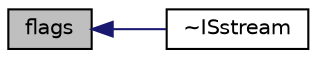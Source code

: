 digraph "flags"
{
  bgcolor="transparent";
  edge [fontname="Helvetica",fontsize="10",labelfontname="Helvetica",labelfontsize="10"];
  node [fontname="Helvetica",fontsize="10",shape=record];
  rankdir="LR";
  Node4926 [label="flags",height=0.2,width=0.4,color="black", fillcolor="grey75", style="filled", fontcolor="black"];
  Node4926 -> Node4927 [dir="back",color="midnightblue",fontsize="10",style="solid",fontname="Helvetica"];
  Node4927 [label="~ISstream",height=0.2,width=0.4,color="black",URL="$a27393.html#a21b8ba1166b04e2ab823fcabfd94fede",tooltip="Destructor. "];
}
